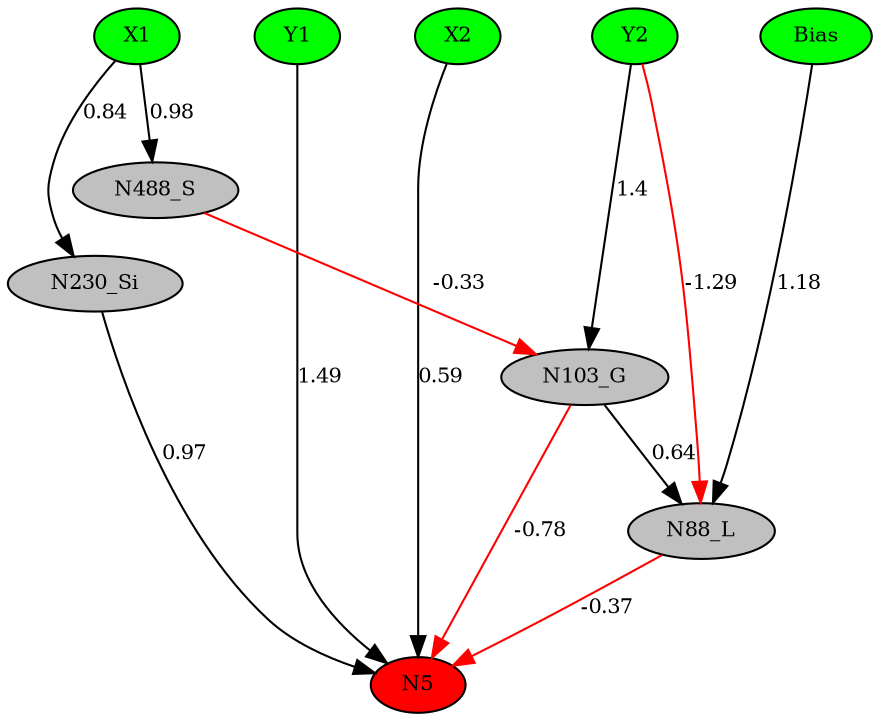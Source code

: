 digraph g { 
N0 [shape=ellipse, label=Bias,fontsize=10,height=0.1,width=0.1,style=filled,fillcolor=green]
N1[shape=ellipse label=X1,fontsize=10,height=0.1,width=0.1,style=filled,fillcolor=green]
N2[shape=ellipse label=Y1,fontsize=10,height=0.1,width=0.1,style=filled,fillcolor=green]
N3[shape=ellipse label=X2,fontsize=10,height=0.1,width=0.1,style=filled,fillcolor=green]
N4[shape=ellipse label=Y2,fontsize=10,height=0.1,width=0.1,style=filled,fillcolor=green]
N5[shape=ellipse,fontsize = 10, height = 0.1, width = 0.1, style = filled, fillcolor = red]
N88[shape=ellipse, label=N88_L,fontsize=10,height=0.1,width=0.1,style=filled,fillcolor=gray]
N103[shape=ellipse, label=N103_G,fontsize=10,height=0.1,width=0.1,style=filled,fillcolor=gray]
N230[shape=ellipse, label=N230_Si,fontsize=10,height=0.1,width=0.1,style=filled,fillcolor=gray]
N488[shape=ellipse, label=N488_S,fontsize=10,height=0.1,width=0.1,style=filled,fillcolor=gray]
N2 -> N5 [color=black] [ label=1.49,fontsize=10]
N3 -> N5 [color=black] [ label=0.59,fontsize=10]
N0 -> N88 [color=black] [ label=1.18,fontsize=10]
N88 -> N5 [color=red] [arrowType=inv][ label=-0.37,fontsize=10]
N4 -> N103 [color=black] [ label=1.4,fontsize=10]
N103 -> N5 [color=red] [arrowType=inv][ label=-0.78,fontsize=10]
N103 -> N88 [color=black] [ label=0.64,fontsize=10]
N1 -> N230 [color=black] [ label=0.84,fontsize=10]
N230 -> N5 [color=black] [ label=0.97,fontsize=10]
N4 -> N88 [color=red] [arrowType=inv][ label=-1.29,fontsize=10]
N1 -> N488 [color=black] [ label=0.98,fontsize=10]
N488 -> N103 [color=red] [arrowType=inv][ label=-0.33,fontsize=10]
 { rank=same; 
N5
 } 
 { rank=same; 
N1 ->N2 ->N3 ->N4 ->N0 [style=invis]
 } 
}
